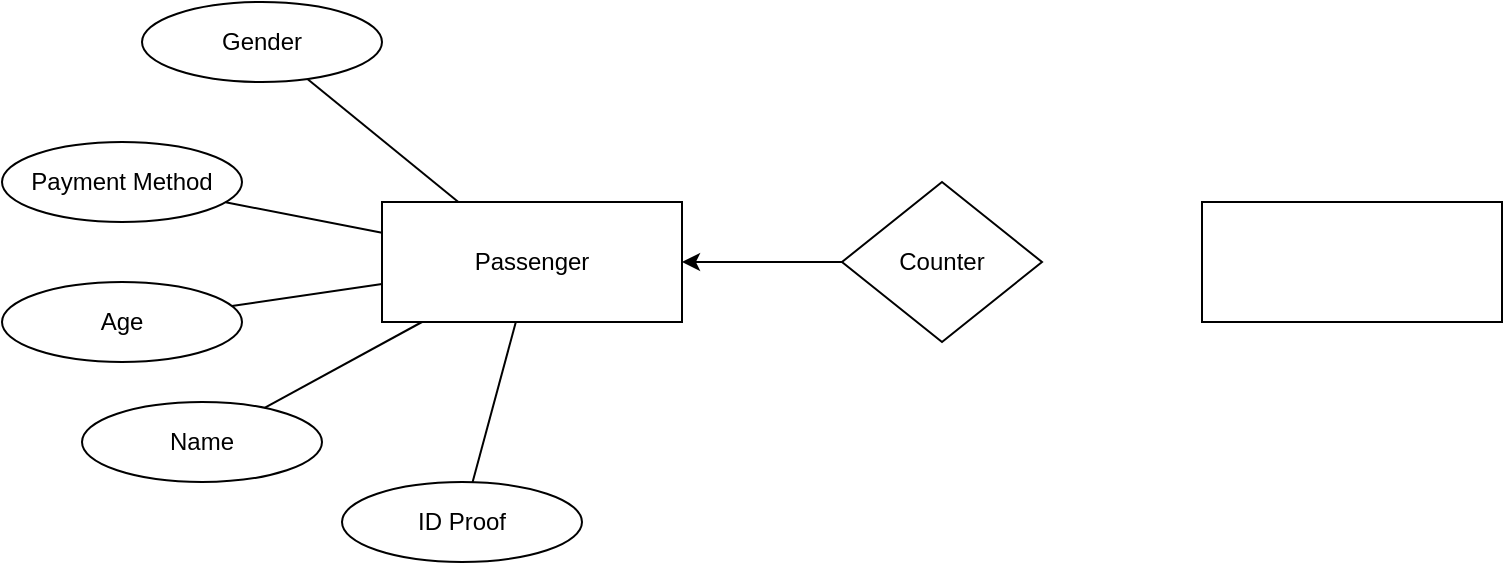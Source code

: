 <mxfile version="23.0.2" type="github">
  <diagram name="Page-1" id="b-GIZEejrQhpl9_5ttwQ">
    <mxGraphModel dx="765" dy="421" grid="1" gridSize="10" guides="1" tooltips="1" connect="1" arrows="1" fold="1" page="1" pageScale="1" pageWidth="850" pageHeight="1100" math="0" shadow="0">
      <root>
        <mxCell id="0" />
        <mxCell id="1" parent="0" />
        <mxCell id="uQM1A8j70y8SlQ_Vw49t-37" style="edgeStyle=orthogonalEdgeStyle;rounded=0;orthogonalLoop=1;jettySize=auto;html=1;entryX=1;entryY=0.5;entryDx=0;entryDy=0;" edge="1" parent="1" source="uQM1A8j70y8SlQ_Vw49t-2" target="uQM1A8j70y8SlQ_Vw49t-5">
          <mxGeometry relative="1" as="geometry" />
        </mxCell>
        <mxCell id="uQM1A8j70y8SlQ_Vw49t-2" value="Counter" style="rhombus;whiteSpace=wrap;html=1;" vertex="1" parent="1">
          <mxGeometry x="440" y="140" width="100" height="80" as="geometry" />
        </mxCell>
        <mxCell id="uQM1A8j70y8SlQ_Vw49t-4" value="" style="rounded=0;whiteSpace=wrap;html=1;" vertex="1" parent="1">
          <mxGeometry x="620" y="150" width="150" height="60" as="geometry" />
        </mxCell>
        <mxCell id="uQM1A8j70y8SlQ_Vw49t-5" value="Passenger" style="rounded=0;whiteSpace=wrap;html=1;" vertex="1" parent="1">
          <mxGeometry x="210" y="150" width="150" height="60" as="geometry" />
        </mxCell>
        <mxCell id="uQM1A8j70y8SlQ_Vw49t-9" value="Gender" style="ellipse;whiteSpace=wrap;html=1;" vertex="1" parent="1">
          <mxGeometry x="90" y="50" width="120" height="40" as="geometry" />
        </mxCell>
        <mxCell id="uQM1A8j70y8SlQ_Vw49t-13" value="Payment Method" style="ellipse;whiteSpace=wrap;html=1;" vertex="1" parent="1">
          <mxGeometry x="20" y="120" width="120" height="40" as="geometry" />
        </mxCell>
        <mxCell id="uQM1A8j70y8SlQ_Vw49t-14" value="Age" style="ellipse;whiteSpace=wrap;html=1;" vertex="1" parent="1">
          <mxGeometry x="20" y="190" width="120" height="40" as="geometry" />
        </mxCell>
        <mxCell id="uQM1A8j70y8SlQ_Vw49t-15" value="Name" style="ellipse;whiteSpace=wrap;html=1;" vertex="1" parent="1">
          <mxGeometry x="60" y="250" width="120" height="40" as="geometry" />
        </mxCell>
        <mxCell id="uQM1A8j70y8SlQ_Vw49t-16" value="ID Proof" style="ellipse;whiteSpace=wrap;html=1;" vertex="1" parent="1">
          <mxGeometry x="190" y="290" width="120" height="40" as="geometry" />
        </mxCell>
        <mxCell id="uQM1A8j70y8SlQ_Vw49t-20" value="" style="endArrow=none;html=1;rounded=0;" edge="1" parent="1" source="uQM1A8j70y8SlQ_Vw49t-5" target="uQM1A8j70y8SlQ_Vw49t-9">
          <mxGeometry width="50" height="50" relative="1" as="geometry">
            <mxPoint x="230" y="150" as="sourcePoint" />
            <mxPoint x="240" y="90" as="targetPoint" />
          </mxGeometry>
        </mxCell>
        <mxCell id="uQM1A8j70y8SlQ_Vw49t-21" value="" style="endArrow=none;html=1;rounded=0;" edge="1" parent="1" source="uQM1A8j70y8SlQ_Vw49t-5" target="uQM1A8j70y8SlQ_Vw49t-13">
          <mxGeometry width="50" height="50" relative="1" as="geometry">
            <mxPoint x="196" y="156" as="sourcePoint" />
            <mxPoint x="180" y="90" as="targetPoint" />
          </mxGeometry>
        </mxCell>
        <mxCell id="uQM1A8j70y8SlQ_Vw49t-30" value="" style="endArrow=none;html=1;rounded=0;" edge="1" parent="1" source="uQM1A8j70y8SlQ_Vw49t-15" target="uQM1A8j70y8SlQ_Vw49t-5">
          <mxGeometry width="50" height="50" relative="1" as="geometry">
            <mxPoint x="180" y="260" as="sourcePoint" />
            <mxPoint x="240" y="209" as="targetPoint" />
          </mxGeometry>
        </mxCell>
        <mxCell id="uQM1A8j70y8SlQ_Vw49t-32" value="" style="endArrow=none;html=1;rounded=0;" edge="1" parent="1" source="uQM1A8j70y8SlQ_Vw49t-16" target="uQM1A8j70y8SlQ_Vw49t-5">
          <mxGeometry width="50" height="50" relative="1" as="geometry">
            <mxPoint x="170" y="260" as="sourcePoint" />
            <mxPoint x="244" y="220" as="targetPoint" />
          </mxGeometry>
        </mxCell>
        <mxCell id="uQM1A8j70y8SlQ_Vw49t-34" value="" style="endArrow=none;html=1;rounded=0;" edge="1" parent="1" source="uQM1A8j70y8SlQ_Vw49t-14" target="uQM1A8j70y8SlQ_Vw49t-5">
          <mxGeometry width="50" height="50" relative="1" as="geometry">
            <mxPoint x="136" y="210" as="sourcePoint" />
            <mxPoint x="200" y="170" as="targetPoint" />
          </mxGeometry>
        </mxCell>
      </root>
    </mxGraphModel>
  </diagram>
</mxfile>
